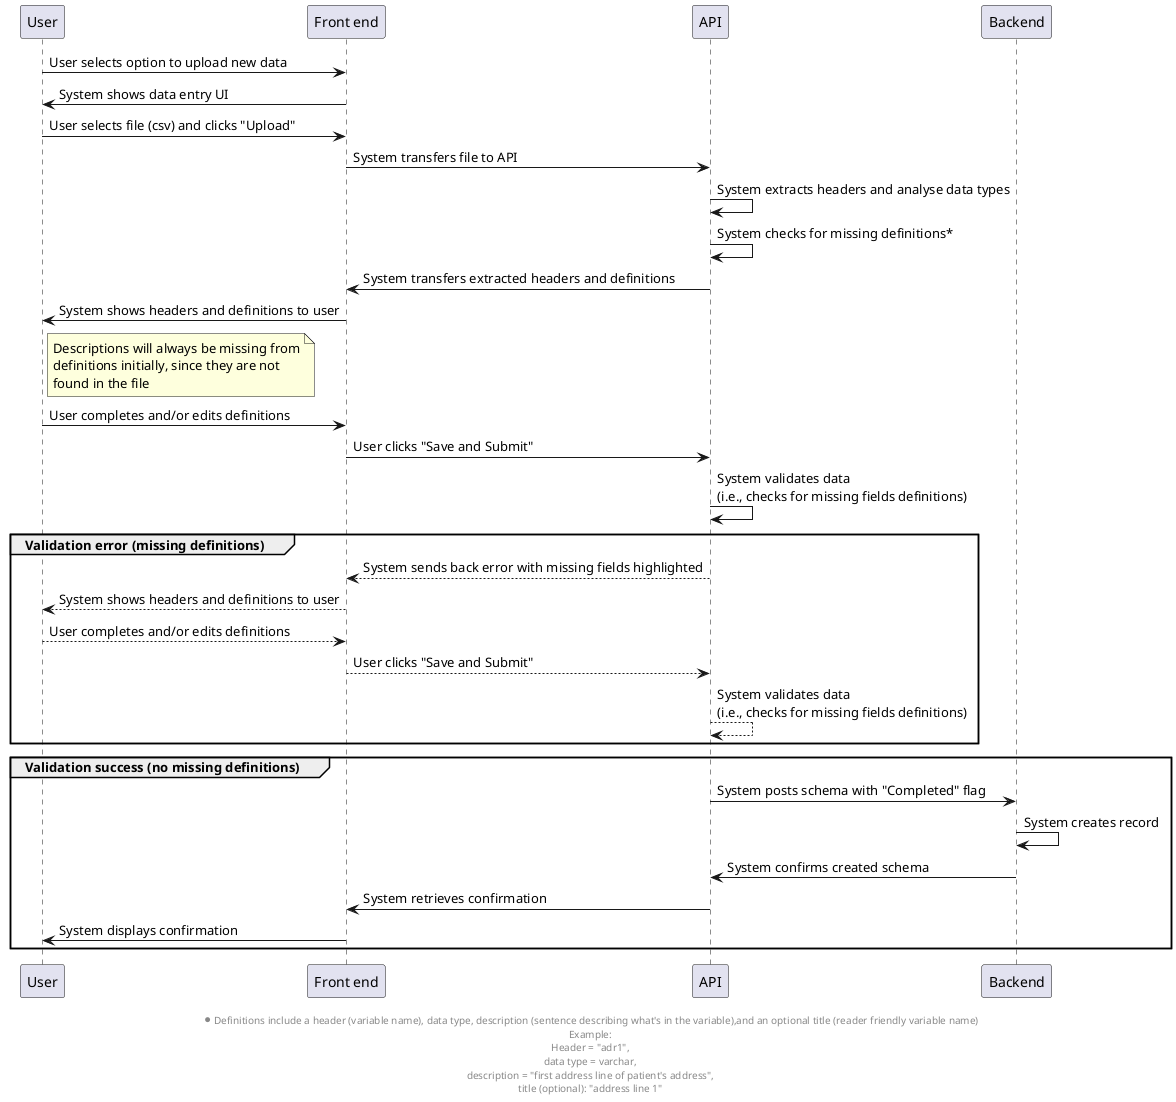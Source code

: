 @startuml sprout-v1-prepare-for-upload-sequence

' Data upload step 1: User prepares to upload data by creating data schema

participant "User" as u
participant "Front end" as f
participant "API" as api
participant "Backend" as b

u -> f: User selects option to upload new data
f -> u: System shows data entry UI
u -> f: User selects file (csv) and clicks "Upload"
f -> api: System transfers file to API
api -> api: System extracts headers and analyse data types
api -> api: System checks for missing definitions*
api -> f: System transfers extracted headers and definitions
f -> u: System shows headers and definitions to user
note right of u
    Descriptions will always be missing from
    definitions initially, since they are not
    found in the file
end note
u -> f: User completes and/or edits definitions
f -> api: User clicks "Save and Submit"
api -> api: System validates data\n(i.e., checks for missing fields definitions)
group Validation error (missing definitions)
    api --> f: System sends back error with missing fields highlighted
    f --> u: System shows headers and definitions to user
    u --> f: User completes and/or edits definitions
    f --> api: User clicks "Save and Submit"
    api --> api: System validates data\n(i.e., checks for missing fields definitions)
end
group Validation success (no missing definitions)
    api -> b: System posts schema with "Completed" flag
    b -> b : System creates record
    b -> api: System confirms created schema
    api -> f: System retrieves confirmation
    f -> u: System displays confirmation
end
footer \n*Definitions include a header (variable name), data type, description (sentence describing what's in the variable),and an optional title (reader friendly variable name)\nExample:\nHeader = "adr1",\ndata type = varchar,\ndescription = "first address line of patient's address",\ntitle (optional): "address line 1"

@enduml

